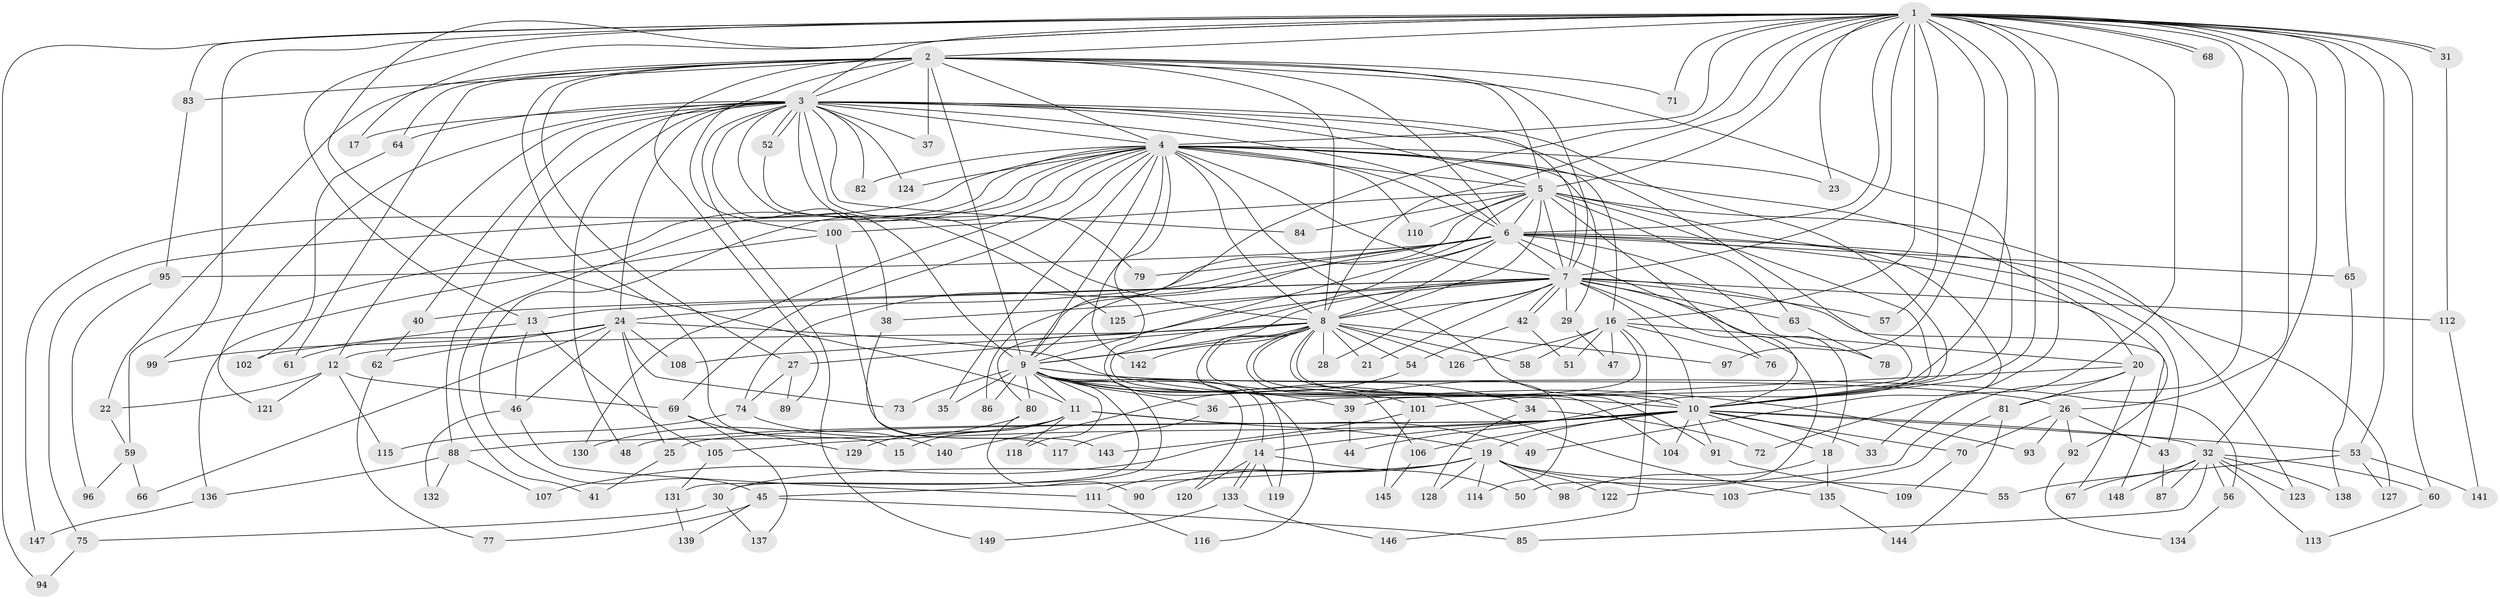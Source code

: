 // coarse degree distribution, {28: 0.02247191011235955, 19: 0.011235955056179775, 24: 0.011235955056179775, 25: 0.011235955056179775, 15: 0.011235955056179775, 21: 0.02247191011235955, 26: 0.011235955056179775, 23: 0.011235955056179775, 5: 0.033707865168539325, 6: 0.033707865168539325, 2: 0.449438202247191, 11: 0.02247191011235955, 4: 0.15730337078651685, 12: 0.011235955056179775, 3: 0.16853932584269662, 10: 0.011235955056179775}
// Generated by graph-tools (version 1.1) at 2025/17/03/04/25 18:17:45]
// undirected, 149 vertices, 323 edges
graph export_dot {
graph [start="1"]
  node [color=gray90,style=filled];
  1;
  2;
  3;
  4;
  5;
  6;
  7;
  8;
  9;
  10;
  11;
  12;
  13;
  14;
  15;
  16;
  17;
  18;
  19;
  20;
  21;
  22;
  23;
  24;
  25;
  26;
  27;
  28;
  29;
  30;
  31;
  32;
  33;
  34;
  35;
  36;
  37;
  38;
  39;
  40;
  41;
  42;
  43;
  44;
  45;
  46;
  47;
  48;
  49;
  50;
  51;
  52;
  53;
  54;
  55;
  56;
  57;
  58;
  59;
  60;
  61;
  62;
  63;
  64;
  65;
  66;
  67;
  68;
  69;
  70;
  71;
  72;
  73;
  74;
  75;
  76;
  77;
  78;
  79;
  80;
  81;
  82;
  83;
  84;
  85;
  86;
  87;
  88;
  89;
  90;
  91;
  92;
  93;
  94;
  95;
  96;
  97;
  98;
  99;
  100;
  101;
  102;
  103;
  104;
  105;
  106;
  107;
  108;
  109;
  110;
  111;
  112;
  113;
  114;
  115;
  116;
  117;
  118;
  119;
  120;
  121;
  122;
  123;
  124;
  125;
  126;
  127;
  128;
  129;
  130;
  131;
  132;
  133;
  134;
  135;
  136;
  137;
  138;
  139;
  140;
  141;
  142;
  143;
  144;
  145;
  146;
  147;
  148;
  149;
  1 -- 2;
  1 -- 3;
  1 -- 4;
  1 -- 5;
  1 -- 6;
  1 -- 7;
  1 -- 8;
  1 -- 9;
  1 -- 10;
  1 -- 11;
  1 -- 13;
  1 -- 16;
  1 -- 17;
  1 -- 23;
  1 -- 26;
  1 -- 31;
  1 -- 31;
  1 -- 32;
  1 -- 44;
  1 -- 49;
  1 -- 53;
  1 -- 57;
  1 -- 60;
  1 -- 65;
  1 -- 68;
  1 -- 68;
  1 -- 71;
  1 -- 72;
  1 -- 81;
  1 -- 83;
  1 -- 94;
  1 -- 97;
  1 -- 99;
  2 -- 3;
  2 -- 4;
  2 -- 5;
  2 -- 6;
  2 -- 7;
  2 -- 8;
  2 -- 9;
  2 -- 10;
  2 -- 15;
  2 -- 22;
  2 -- 27;
  2 -- 37;
  2 -- 61;
  2 -- 64;
  2 -- 71;
  2 -- 83;
  2 -- 89;
  2 -- 100;
  3 -- 4;
  3 -- 5;
  3 -- 6;
  3 -- 7;
  3 -- 8;
  3 -- 9;
  3 -- 10;
  3 -- 12;
  3 -- 17;
  3 -- 24;
  3 -- 37;
  3 -- 38;
  3 -- 39;
  3 -- 40;
  3 -- 48;
  3 -- 52;
  3 -- 52;
  3 -- 64;
  3 -- 79;
  3 -- 82;
  3 -- 84;
  3 -- 88;
  3 -- 121;
  3 -- 124;
  3 -- 149;
  4 -- 5;
  4 -- 6;
  4 -- 7;
  4 -- 8;
  4 -- 9;
  4 -- 10;
  4 -- 16;
  4 -- 20;
  4 -- 23;
  4 -- 29;
  4 -- 35;
  4 -- 41;
  4 -- 45;
  4 -- 59;
  4 -- 69;
  4 -- 75;
  4 -- 82;
  4 -- 106;
  4 -- 110;
  4 -- 124;
  4 -- 130;
  4 -- 142;
  4 -- 147;
  5 -- 6;
  5 -- 7;
  5 -- 8;
  5 -- 9;
  5 -- 10;
  5 -- 33;
  5 -- 63;
  5 -- 76;
  5 -- 84;
  5 -- 86;
  5 -- 100;
  5 -- 110;
  5 -- 123;
  6 -- 7;
  6 -- 8;
  6 -- 9;
  6 -- 10;
  6 -- 24;
  6 -- 43;
  6 -- 65;
  6 -- 74;
  6 -- 78;
  6 -- 79;
  6 -- 92;
  6 -- 95;
  6 -- 101;
  6 -- 127;
  7 -- 8;
  7 -- 9;
  7 -- 10;
  7 -- 13;
  7 -- 18;
  7 -- 21;
  7 -- 28;
  7 -- 29;
  7 -- 38;
  7 -- 40;
  7 -- 42;
  7 -- 42;
  7 -- 50;
  7 -- 57;
  7 -- 63;
  7 -- 80;
  7 -- 112;
  7 -- 125;
  7 -- 148;
  8 -- 9;
  8 -- 10;
  8 -- 12;
  8 -- 21;
  8 -- 27;
  8 -- 28;
  8 -- 34;
  8 -- 54;
  8 -- 58;
  8 -- 91;
  8 -- 97;
  8 -- 104;
  8 -- 108;
  8 -- 114;
  8 -- 119;
  8 -- 126;
  8 -- 142;
  9 -- 10;
  9 -- 11;
  9 -- 14;
  9 -- 26;
  9 -- 30;
  9 -- 34;
  9 -- 35;
  9 -- 36;
  9 -- 39;
  9 -- 56;
  9 -- 73;
  9 -- 80;
  9 -- 86;
  9 -- 116;
  9 -- 118;
  9 -- 120;
  9 -- 131;
  9 -- 135;
  10 -- 14;
  10 -- 18;
  10 -- 19;
  10 -- 25;
  10 -- 32;
  10 -- 33;
  10 -- 48;
  10 -- 53;
  10 -- 70;
  10 -- 91;
  10 -- 104;
  10 -- 105;
  10 -- 106;
  10 -- 107;
  11 -- 15;
  11 -- 19;
  11 -- 49;
  11 -- 88;
  11 -- 118;
  11 -- 129;
  12 -- 22;
  12 -- 69;
  12 -- 115;
  12 -- 121;
  13 -- 46;
  13 -- 102;
  13 -- 105;
  14 -- 50;
  14 -- 119;
  14 -- 120;
  14 -- 133;
  14 -- 133;
  16 -- 20;
  16 -- 36;
  16 -- 47;
  16 -- 51;
  16 -- 58;
  16 -- 76;
  16 -- 126;
  16 -- 146;
  18 -- 98;
  18 -- 135;
  19 -- 30;
  19 -- 45;
  19 -- 55;
  19 -- 90;
  19 -- 98;
  19 -- 103;
  19 -- 111;
  19 -- 114;
  19 -- 122;
  19 -- 128;
  20 -- 67;
  20 -- 81;
  20 -- 101;
  20 -- 122;
  22 -- 59;
  24 -- 25;
  24 -- 46;
  24 -- 61;
  24 -- 62;
  24 -- 66;
  24 -- 73;
  24 -- 93;
  24 -- 99;
  24 -- 108;
  25 -- 41;
  26 -- 43;
  26 -- 70;
  26 -- 92;
  26 -- 93;
  27 -- 74;
  27 -- 89;
  29 -- 47;
  30 -- 75;
  30 -- 137;
  31 -- 112;
  32 -- 56;
  32 -- 60;
  32 -- 67;
  32 -- 85;
  32 -- 87;
  32 -- 113;
  32 -- 123;
  32 -- 138;
  32 -- 148;
  34 -- 72;
  34 -- 128;
  36 -- 117;
  38 -- 117;
  39 -- 44;
  40 -- 62;
  42 -- 51;
  42 -- 54;
  43 -- 87;
  45 -- 77;
  45 -- 85;
  45 -- 139;
  46 -- 111;
  46 -- 132;
  52 -- 125;
  53 -- 55;
  53 -- 127;
  53 -- 141;
  54 -- 140;
  56 -- 134;
  59 -- 66;
  59 -- 96;
  60 -- 113;
  62 -- 77;
  63 -- 78;
  64 -- 102;
  65 -- 138;
  69 -- 129;
  69 -- 137;
  70 -- 109;
  74 -- 115;
  74 -- 140;
  75 -- 94;
  80 -- 90;
  80 -- 130;
  81 -- 103;
  81 -- 144;
  83 -- 95;
  88 -- 107;
  88 -- 132;
  88 -- 136;
  91 -- 109;
  92 -- 134;
  95 -- 96;
  100 -- 136;
  100 -- 143;
  101 -- 143;
  101 -- 145;
  105 -- 131;
  106 -- 145;
  111 -- 116;
  112 -- 141;
  131 -- 139;
  133 -- 146;
  133 -- 149;
  135 -- 144;
  136 -- 147;
}
